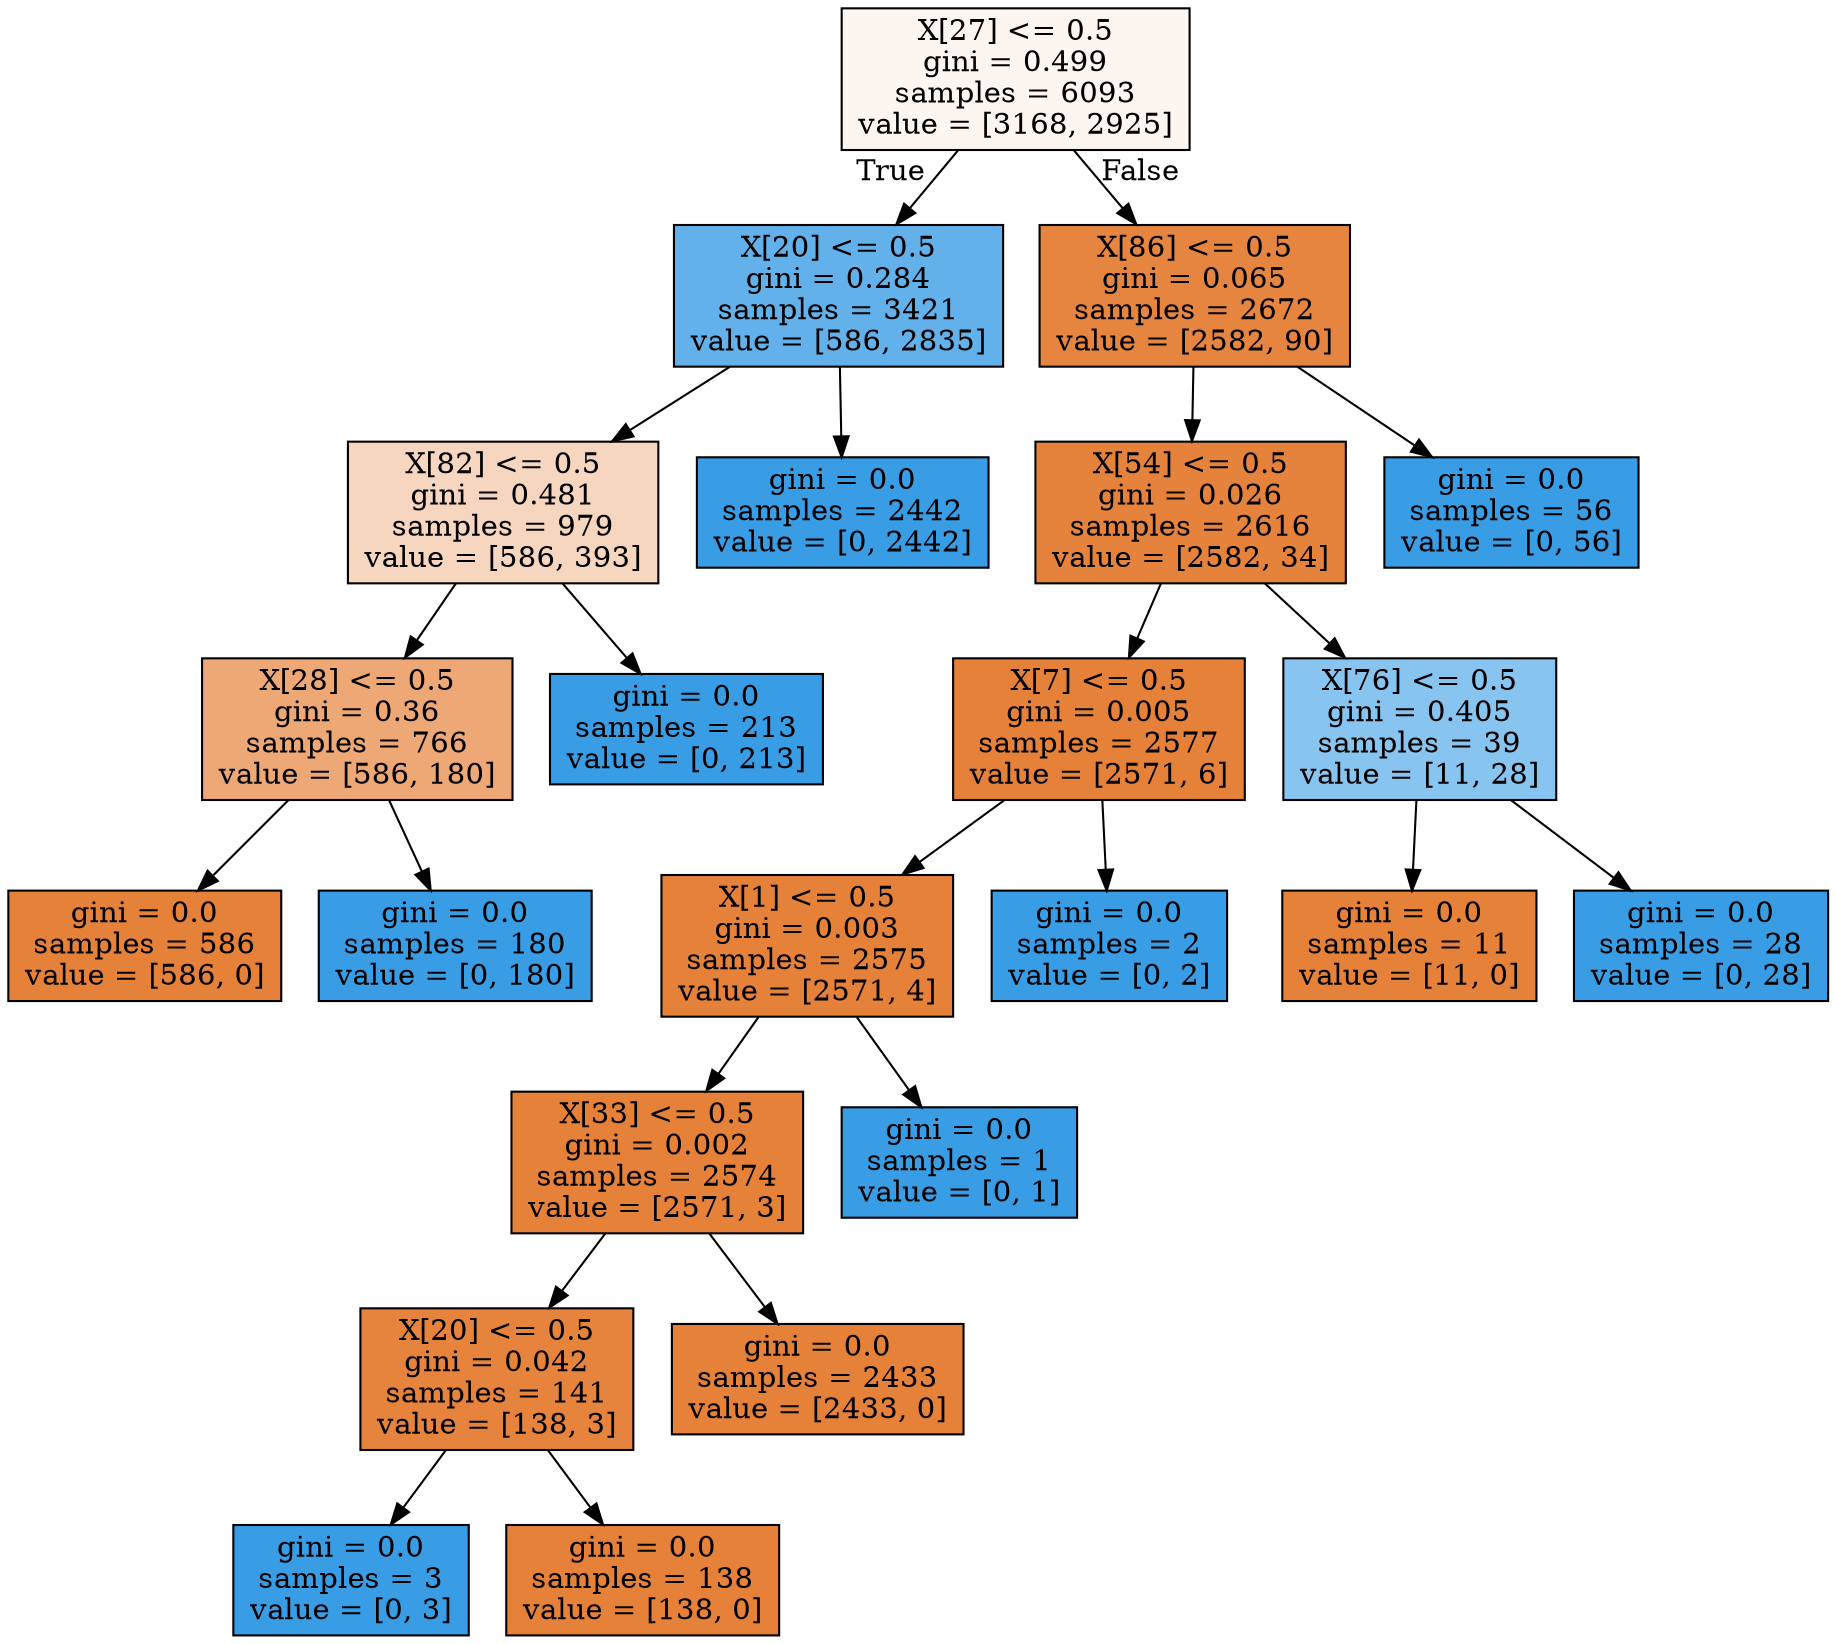 digraph Tree {
node [shape=box, style="filled", color="black"] ;
0 [label="X[27] <= 0.5\ngini = 0.499\nsamples = 6093\nvalue = [3168, 2925]", fillcolor="#fdf5f0"] ;
1 [label="X[20] <= 0.5\ngini = 0.284\nsamples = 3421\nvalue = [586, 2835]", fillcolor="#62b1ea"] ;
0 -> 1 [labeldistance=2.5, labelangle=45, headlabel="True"] ;
2 [label="X[82] <= 0.5\ngini = 0.481\nsamples = 979\nvalue = [586, 393]", fillcolor="#f6d6be"] ;
1 -> 2 ;
3 [label="X[28] <= 0.5\ngini = 0.36\nsamples = 766\nvalue = [586, 180]", fillcolor="#eda876"] ;
2 -> 3 ;
4 [label="gini = 0.0\nsamples = 586\nvalue = [586, 0]", fillcolor="#e58139"] ;
3 -> 4 ;
5 [label="gini = 0.0\nsamples = 180\nvalue = [0, 180]", fillcolor="#399de5"] ;
3 -> 5 ;
6 [label="gini = 0.0\nsamples = 213\nvalue = [0, 213]", fillcolor="#399de5"] ;
2 -> 6 ;
7 [label="gini = 0.0\nsamples = 2442\nvalue = [0, 2442]", fillcolor="#399de5"] ;
1 -> 7 ;
8 [label="X[86] <= 0.5\ngini = 0.065\nsamples = 2672\nvalue = [2582, 90]", fillcolor="#e68540"] ;
0 -> 8 [labeldistance=2.5, labelangle=-45, headlabel="False"] ;
9 [label="X[54] <= 0.5\ngini = 0.026\nsamples = 2616\nvalue = [2582, 34]", fillcolor="#e5833c"] ;
8 -> 9 ;
10 [label="X[7] <= 0.5\ngini = 0.005\nsamples = 2577\nvalue = [2571, 6]", fillcolor="#e58139"] ;
9 -> 10 ;
11 [label="X[1] <= 0.5\ngini = 0.003\nsamples = 2575\nvalue = [2571, 4]", fillcolor="#e58139"] ;
10 -> 11 ;
12 [label="X[33] <= 0.5\ngini = 0.002\nsamples = 2574\nvalue = [2571, 3]", fillcolor="#e58139"] ;
11 -> 12 ;
13 [label="X[20] <= 0.5\ngini = 0.042\nsamples = 141\nvalue = [138, 3]", fillcolor="#e6843d"] ;
12 -> 13 ;
14 [label="gini = 0.0\nsamples = 3\nvalue = [0, 3]", fillcolor="#399de5"] ;
13 -> 14 ;
15 [label="gini = 0.0\nsamples = 138\nvalue = [138, 0]", fillcolor="#e58139"] ;
13 -> 15 ;
16 [label="gini = 0.0\nsamples = 2433\nvalue = [2433, 0]", fillcolor="#e58139"] ;
12 -> 16 ;
17 [label="gini = 0.0\nsamples = 1\nvalue = [0, 1]", fillcolor="#399de5"] ;
11 -> 17 ;
18 [label="gini = 0.0\nsamples = 2\nvalue = [0, 2]", fillcolor="#399de5"] ;
10 -> 18 ;
19 [label="X[76] <= 0.5\ngini = 0.405\nsamples = 39\nvalue = [11, 28]", fillcolor="#87c4ef"] ;
9 -> 19 ;
20 [label="gini = 0.0\nsamples = 11\nvalue = [11, 0]", fillcolor="#e58139"] ;
19 -> 20 ;
21 [label="gini = 0.0\nsamples = 28\nvalue = [0, 28]", fillcolor="#399de5"] ;
19 -> 21 ;
22 [label="gini = 0.0\nsamples = 56\nvalue = [0, 56]", fillcolor="#399de5"] ;
8 -> 22 ;
}